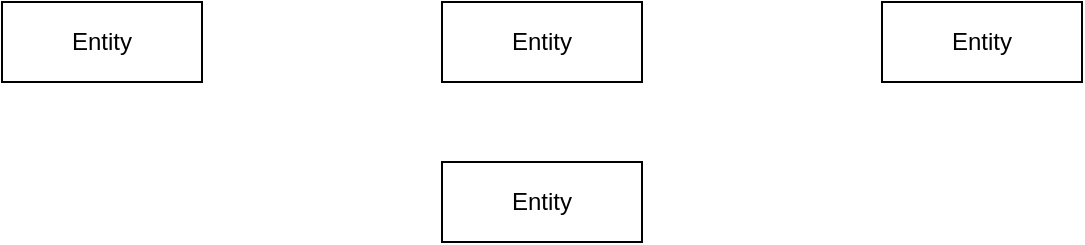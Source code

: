 <mxfile version="21.1.9" type="github">
  <diagram id="R2lEEEUBdFMjLlhIrx00" name="Page-1">
    <mxGraphModel dx="1290" dy="558" grid="1" gridSize="10" guides="1" tooltips="1" connect="1" arrows="1" fold="1" page="1" pageScale="1" pageWidth="850" pageHeight="1100" math="0" shadow="0" extFonts="Permanent Marker^https://fonts.googleapis.com/css?family=Permanent+Marker">
      <root>
        <mxCell id="0" />
        <mxCell id="1" parent="0" />
        <mxCell id="WULoAEp-4rcBeXtICZ4L-1" value="Entity" style="whiteSpace=wrap;html=1;align=center;" vertex="1" parent="1">
          <mxGeometry x="80" y="120" width="100" height="40" as="geometry" />
        </mxCell>
        <mxCell id="WULoAEp-4rcBeXtICZ4L-2" value="Entity" style="whiteSpace=wrap;html=1;align=center;" vertex="1" parent="1">
          <mxGeometry x="300" y="120" width="100" height="40" as="geometry" />
        </mxCell>
        <mxCell id="WULoAEp-4rcBeXtICZ4L-3" value="Entity" style="whiteSpace=wrap;html=1;align=center;" vertex="1" parent="1">
          <mxGeometry x="520" y="120" width="100" height="40" as="geometry" />
        </mxCell>
        <mxCell id="WULoAEp-4rcBeXtICZ4L-4" value="Entity" style="whiteSpace=wrap;html=1;align=center;" vertex="1" parent="1">
          <mxGeometry x="300" y="200" width="100" height="40" as="geometry" />
        </mxCell>
      </root>
    </mxGraphModel>
  </diagram>
</mxfile>
